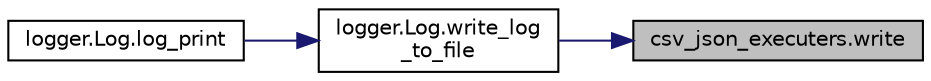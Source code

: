 digraph "csv_json_executers.write"
{
 // LATEX_PDF_SIZE
  edge [fontname="Helvetica",fontsize="10",labelfontname="Helvetica",labelfontsize="10"];
  node [fontname="Helvetica",fontsize="10",shape=record];
  rankdir="RL";
  Node1 [label="csv_json_executers.write",height=0.2,width=0.4,color="black", fillcolor="grey75", style="filled", fontcolor="black",tooltip=" "];
  Node1 -> Node2 [dir="back",color="midnightblue",fontsize="10",style="solid",fontname="Helvetica"];
  Node2 [label="logger.Log.write_log\l_to_file",height=0.2,width=0.4,color="black", fillcolor="white", style="filled",URL="$da/d15/classlogger_1_1_log_a0f80cc358284da1dff1ee620eea5f260.html#a0f80cc358284da1dff1ee620eea5f260",tooltip=" "];
  Node2 -> Node3 [dir="back",color="midnightblue",fontsize="10",style="solid",fontname="Helvetica"];
  Node3 [label="logger.Log.log_print",height=0.2,width=0.4,color="black", fillcolor="white", style="filled",URL="$da/d15/classlogger_1_1_log_aae53126751a87b80e00800091575fcfd.html#aae53126751a87b80e00800091575fcfd",tooltip=" "];
}
